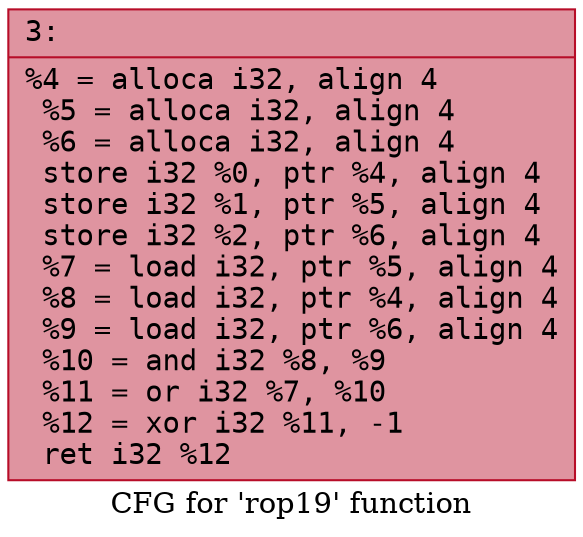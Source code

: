 digraph "CFG for 'rop19' function" {
	label="CFG for 'rop19' function";

	Node0x6000015c6490 [shape=record,color="#b70d28ff", style=filled, fillcolor="#b70d2870" fontname="Courier",label="{3:\l|  %4 = alloca i32, align 4\l  %5 = alloca i32, align 4\l  %6 = alloca i32, align 4\l  store i32 %0, ptr %4, align 4\l  store i32 %1, ptr %5, align 4\l  store i32 %2, ptr %6, align 4\l  %7 = load i32, ptr %5, align 4\l  %8 = load i32, ptr %4, align 4\l  %9 = load i32, ptr %6, align 4\l  %10 = and i32 %8, %9\l  %11 = or i32 %7, %10\l  %12 = xor i32 %11, -1\l  ret i32 %12\l}"];
}
